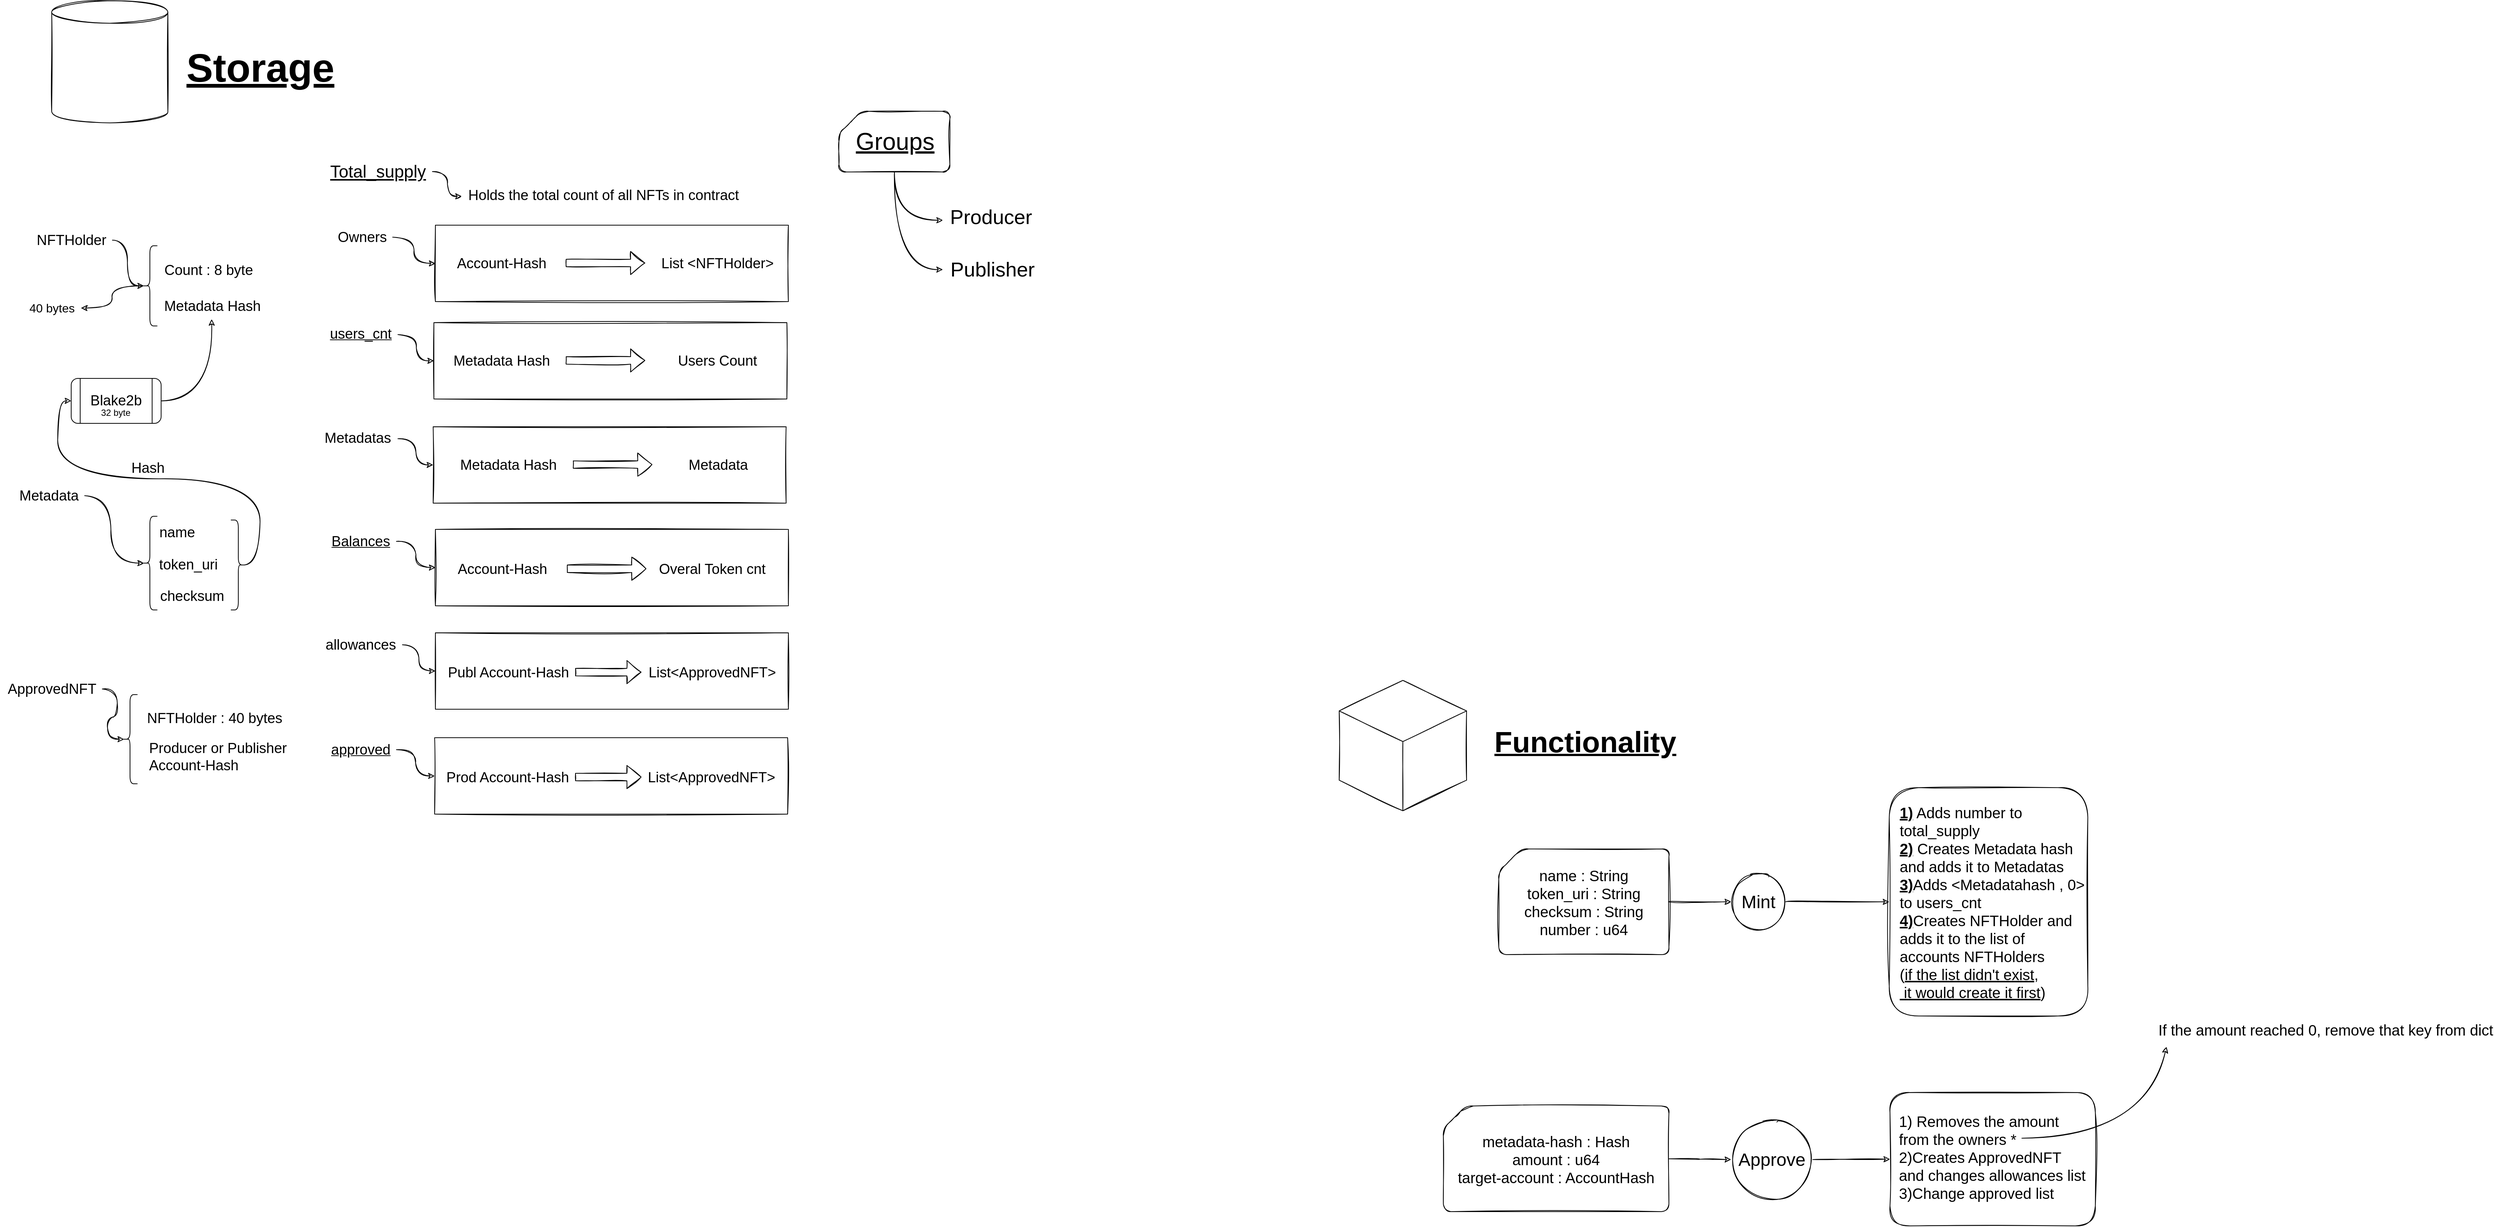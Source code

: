 <mxfile version="20.5.3" type="github">
  <diagram id="slPfWzJpBYyBcs_0Y2tc" name="Page-1">
    <mxGraphModel dx="2073" dy="1287" grid="0" gridSize="10" guides="1" tooltips="1" connect="1" arrows="1" fold="1" page="0" pageScale="1" pageWidth="827" pageHeight="1169" math="0" shadow="0">
      <root>
        <mxCell id="0" />
        <mxCell id="1" parent="0" />
        <mxCell id="fys4buLAGZXGw3ZMUwzv-1" value="" style="shape=cylinder3;whiteSpace=wrap;html=1;boundedLbl=1;backgroundOutline=1;size=15;rounded=1;fillColor=none;fontColor=#ffffff;strokeColor=default;shadow=0;sketch=1;" parent="1" vertex="1">
          <mxGeometry x="-8" y="-107" width="155" height="163" as="geometry" />
        </mxCell>
        <mxCell id="fys4buLAGZXGw3ZMUwzv-2" value="&lt;b style=&quot;font-size: 53px;&quot;&gt;&lt;u style=&quot;font-size: 53px;&quot;&gt;&lt;font style=&quot;font-size: 53px;&quot;&gt;Storage&lt;/font&gt;&lt;/u&gt;&lt;/b&gt;" style="text;html=1;align=center;verticalAlign=middle;resizable=0;points=[];autosize=1;strokeColor=none;fillColor=none;rounded=1;fontSize=53;glass=0;sketch=0;shadow=0;" parent="1" vertex="1">
          <mxGeometry x="162" y="-56" width="215" height="76" as="geometry" />
        </mxCell>
        <mxCell id="FFQsLvCmIjyaZJ9t75WD-35" style="edgeStyle=orthogonalEdgeStyle;curved=1;rounded=1;sketch=1;orthogonalLoop=1;jettySize=auto;html=1;fontSize=19;" edge="1" parent="1" source="fys4buLAGZXGw3ZMUwzv-3">
          <mxGeometry relative="1" as="geometry">
            <mxPoint x="31" y="303" as="targetPoint" />
          </mxGeometry>
        </mxCell>
        <mxCell id="fys4buLAGZXGw3ZMUwzv-3" value="" style="shape=curlyBracket;whiteSpace=wrap;html=1;rounded=1;labelPosition=left;verticalLabelPosition=middle;align=right;verticalAlign=middle;fontSize=38;" parent="1" vertex="1">
          <mxGeometry x="113" y="220" width="20" height="107" as="geometry" />
        </mxCell>
        <mxCell id="FFQsLvCmIjyaZJ9t75WD-10" style="edgeStyle=orthogonalEdgeStyle;curved=1;rounded=1;sketch=1;orthogonalLoop=1;jettySize=auto;html=1;entryX=0.1;entryY=0.5;entryDx=0;entryDy=0;entryPerimeter=0;fontSize=46;" edge="1" parent="1" source="fys4buLAGZXGw3ZMUwzv-8" target="fys4buLAGZXGw3ZMUwzv-3">
          <mxGeometry relative="1" as="geometry" />
        </mxCell>
        <mxCell id="fys4buLAGZXGw3ZMUwzv-8" value="NFTHolder" style="text;html=1;align=center;verticalAlign=middle;resizable=0;points=[];autosize=1;strokeColor=none;fillColor=none;fontSize=19;strokeWidth=1;rounded=1;" parent="1" vertex="1">
          <mxGeometry x="-38" y="195" width="111" height="35" as="geometry" />
        </mxCell>
        <mxCell id="FFQsLvCmIjyaZJ9t75WD-2" value="" style="rounded=0;whiteSpace=wrap;html=1;sketch=1;" vertex="1" parent="1">
          <mxGeometry x="504" y="192.5" width="471" height="102" as="geometry" />
        </mxCell>
        <mxCell id="FFQsLvCmIjyaZJ9t75WD-3" value="Account-Hash" style="text;html=1;align=center;verticalAlign=middle;resizable=0;points=[];autosize=1;strokeColor=none;fillColor=none;fontSize=19;strokeWidth=1;rounded=1;" vertex="1" parent="1">
          <mxGeometry x="523" y="226" width="137" height="35" as="geometry" />
        </mxCell>
        <mxCell id="FFQsLvCmIjyaZJ9t75WD-4" value="" style="shape=flexArrow;endArrow=classic;html=1;rounded=1;curved=1;sketch=1;" edge="1" parent="1">
          <mxGeometry width="50" height="50" relative="1" as="geometry">
            <mxPoint x="678" y="243" as="sourcePoint" />
            <mxPoint x="784" y="243" as="targetPoint" />
          </mxGeometry>
        </mxCell>
        <mxCell id="FFQsLvCmIjyaZJ9t75WD-5" value="List &amp;lt;NFTHolder&amp;gt;" style="text;html=1;align=center;verticalAlign=middle;resizable=0;points=[];autosize=1;strokeColor=none;fillColor=none;fontSize=19;strokeWidth=1;rounded=1;glass=0;shadow=0;sketch=0;" vertex="1" parent="1">
          <mxGeometry x="796" y="226" width="168" height="35" as="geometry" />
        </mxCell>
        <mxCell id="FFQsLvCmIjyaZJ9t75WD-11" style="edgeStyle=orthogonalEdgeStyle;curved=1;rounded=1;sketch=1;orthogonalLoop=1;jettySize=auto;html=1;entryX=0;entryY=0.5;entryDx=0;entryDy=0;fontSize=46;" edge="1" parent="1" source="FFQsLvCmIjyaZJ9t75WD-7" target="FFQsLvCmIjyaZJ9t75WD-2">
          <mxGeometry relative="1" as="geometry" />
        </mxCell>
        <mxCell id="FFQsLvCmIjyaZJ9t75WD-7" value="Owners" style="text;html=1;align=center;verticalAlign=middle;resizable=0;points=[];autosize=1;strokeColor=none;fillColor=none;fontSize=19;strokeWidth=1;rounded=1;" vertex="1" parent="1">
          <mxGeometry x="364" y="191" width="83" height="35" as="geometry" />
        </mxCell>
        <mxCell id="FFQsLvCmIjyaZJ9t75WD-12" value="" style="rounded=0;whiteSpace=wrap;html=1;sketch=1;" vertex="1" parent="1">
          <mxGeometry x="502" y="322.5" width="471" height="102" as="geometry" />
        </mxCell>
        <mxCell id="FFQsLvCmIjyaZJ9t75WD-13" style="edgeStyle=orthogonalEdgeStyle;curved=1;rounded=1;sketch=1;orthogonalLoop=1;jettySize=auto;html=1;entryX=0;entryY=0.5;entryDx=0;entryDy=0;fontSize=46;" edge="1" parent="1" target="FFQsLvCmIjyaZJ9t75WD-12">
          <mxGeometry relative="1" as="geometry">
            <mxPoint x="454" y="338.5" as="sourcePoint" />
          </mxGeometry>
        </mxCell>
        <mxCell id="FFQsLvCmIjyaZJ9t75WD-14" value="users_cnt" style="text;html=1;align=center;verticalAlign=middle;resizable=0;points=[];autosize=1;strokeColor=none;fillColor=none;fontSize=19;strokeWidth=1;rounded=1;fontStyle=4" vertex="1" parent="1">
          <mxGeometry x="354" y="320" width="100" height="35" as="geometry" />
        </mxCell>
        <mxCell id="FFQsLvCmIjyaZJ9t75WD-18" style="edgeStyle=orthogonalEdgeStyle;curved=1;rounded=1;sketch=1;orthogonalLoop=1;jettySize=auto;html=1;entryX=0.003;entryY=0.543;entryDx=0;entryDy=0;entryPerimeter=0;fontSize=19;" edge="1" parent="1" source="FFQsLvCmIjyaZJ9t75WD-15" target="FFQsLvCmIjyaZJ9t75WD-17">
          <mxGeometry relative="1" as="geometry" />
        </mxCell>
        <mxCell id="FFQsLvCmIjyaZJ9t75WD-15" value="Total_supply" style="text;html=1;align=center;verticalAlign=middle;resizable=0;points=[];autosize=1;strokeColor=none;fillColor=none;fontSize=23;fontStyle=4" vertex="1" parent="1">
          <mxGeometry x="354" y="101" width="146" height="40" as="geometry" />
        </mxCell>
        <mxCell id="FFQsLvCmIjyaZJ9t75WD-17" value="Holds the total count of all NFTs in contract" style="text;html=1;align=center;verticalAlign=middle;resizable=0;points=[];autosize=1;strokeColor=none;fillColor=none;fontSize=19;rounded=1;shadow=0;glass=0;sketch=0;" vertex="1" parent="1">
          <mxGeometry x="538" y="135" width="379" height="35" as="geometry" />
        </mxCell>
        <mxCell id="FFQsLvCmIjyaZJ9t75WD-19" value="" style="rounded=0;whiteSpace=wrap;html=1;sketch=1;" vertex="1" parent="1">
          <mxGeometry x="501" y="461.5" width="471" height="102" as="geometry" />
        </mxCell>
        <mxCell id="FFQsLvCmIjyaZJ9t75WD-20" style="edgeStyle=orthogonalEdgeStyle;curved=1;rounded=1;sketch=1;orthogonalLoop=1;jettySize=auto;html=1;entryX=0;entryY=0.5;entryDx=0;entryDy=0;fontSize=46;" edge="1" parent="1" target="FFQsLvCmIjyaZJ9t75WD-19">
          <mxGeometry relative="1" as="geometry">
            <mxPoint x="454" y="477.5" as="sourcePoint" />
          </mxGeometry>
        </mxCell>
        <mxCell id="FFQsLvCmIjyaZJ9t75WD-21" value="Metadatas" style="text;html=1;align=center;verticalAlign=middle;resizable=0;points=[];autosize=1;strokeColor=none;fillColor=none;fontSize=19;strokeWidth=1;rounded=1;" vertex="1" parent="1">
          <mxGeometry x="346" y="459" width="107" height="35" as="geometry" />
        </mxCell>
        <mxCell id="fys4buLAGZXGw3ZMUwzv-4" value="Count : 8 byte" style="text;html=1;align=center;verticalAlign=middle;resizable=0;points=[];autosize=1;strokeColor=none;fillColor=none;fontSize=19;strokeWidth=1;rounded=1;" parent="1" vertex="1">
          <mxGeometry x="133" y="235" width="136" height="35" as="geometry" />
        </mxCell>
        <mxCell id="FFQsLvCmIjyaZJ9t75WD-22" value="" style="group" vertex="1" connectable="0" parent="1">
          <mxGeometry x="126" y="416" width="125" height="121" as="geometry" />
        </mxCell>
        <mxCell id="fys4buLAGZXGw3ZMUwzv-5" value="name" style="text;html=1;align=center;verticalAlign=middle;resizable=0;points=[];autosize=1;strokeColor=none;fillColor=none;fontSize=19;strokeWidth=1;rounded=1;" parent="FFQsLvCmIjyaZJ9t75WD-22" vertex="1">
          <mxGeometry y="169" width="66" height="35" as="geometry" />
        </mxCell>
        <mxCell id="fys4buLAGZXGw3ZMUwzv-6" value="token_uri" style="text;html=1;align=center;verticalAlign=middle;resizable=0;points=[];autosize=1;strokeColor=none;fillColor=none;fontSize=19;strokeWidth=1;rounded=1;" parent="FFQsLvCmIjyaZJ9t75WD-22" vertex="1">
          <mxGeometry y="212" width="96" height="35" as="geometry" />
        </mxCell>
        <mxCell id="fys4buLAGZXGw3ZMUwzv-7" value="checksum" style="text;html=1;align=center;verticalAlign=middle;resizable=0;points=[];autosize=1;strokeColor=none;fillColor=none;fontSize=19;strokeWidth=1;rounded=1;" parent="FFQsLvCmIjyaZJ9t75WD-22" vertex="1">
          <mxGeometry x="0.5" y="254" width="104" height="35" as="geometry" />
        </mxCell>
        <mxCell id="FFQsLvCmIjyaZJ9t75WD-30" value="" style="shape=curlyBracket;whiteSpace=wrap;html=1;rounded=1;flipH=1;labelPosition=right;verticalLabelPosition=middle;align=left;verticalAlign=middle;shadow=0;glass=0;sketch=0;strokeColor=default;fontSize=19;fillColor=none;gradientColor=default;" vertex="1" parent="FFQsLvCmIjyaZJ9t75WD-22">
          <mxGeometry x="105" y="170" width="20" height="120" as="geometry" />
        </mxCell>
        <mxCell id="FFQsLvCmIjyaZJ9t75WD-34" value="Hash" style="text;html=1;align=center;verticalAlign=middle;resizable=0;points=[];autosize=1;strokeColor=none;fillColor=none;fontSize=19;" vertex="1" parent="FFQsLvCmIjyaZJ9t75WD-22">
          <mxGeometry x="-37" y="83" width="62" height="35" as="geometry" />
        </mxCell>
        <mxCell id="FFQsLvCmIjyaZJ9t75WD-28" style="edgeStyle=orthogonalEdgeStyle;curved=1;rounded=1;sketch=1;orthogonalLoop=1;jettySize=auto;html=1;fontSize=19;entryX=0.1;entryY=0.5;entryDx=0;entryDy=0;entryPerimeter=0;" edge="1" parent="1" source="FFQsLvCmIjyaZJ9t75WD-25" target="FFQsLvCmIjyaZJ9t75WD-26">
          <mxGeometry relative="1" as="geometry">
            <Array as="points">
              <mxPoint x="71" y="554" />
              <mxPoint x="71" y="644" />
            </Array>
          </mxGeometry>
        </mxCell>
        <mxCell id="FFQsLvCmIjyaZJ9t75WD-25" value="Metadata" style="text;html=1;align=center;verticalAlign=middle;resizable=0;points=[];autosize=1;strokeColor=none;fillColor=none;fontSize=19;strokeWidth=1;rounded=1;" vertex="1" parent="1">
          <mxGeometry x="-61" y="536" width="97" height="35" as="geometry" />
        </mxCell>
        <mxCell id="FFQsLvCmIjyaZJ9t75WD-26" value="" style="shape=curlyBracket;whiteSpace=wrap;html=1;rounded=1;labelPosition=left;verticalLabelPosition=middle;align=right;verticalAlign=middle;fontSize=38;" vertex="1" parent="1">
          <mxGeometry x="113" y="581" width="20" height="125" as="geometry" />
        </mxCell>
        <mxCell id="FFQsLvCmIjyaZJ9t75WD-29" value="Metadata Hash" style="text;html=1;align=center;verticalAlign=middle;resizable=0;points=[];autosize=1;strokeColor=none;fillColor=none;fontSize=19;strokeWidth=1;rounded=1;" vertex="1" parent="1">
          <mxGeometry x="132" y="283" width="147" height="35" as="geometry" />
        </mxCell>
        <mxCell id="FFQsLvCmIjyaZJ9t75WD-33" style="edgeStyle=orthogonalEdgeStyle;curved=1;rounded=1;sketch=1;orthogonalLoop=1;jettySize=auto;html=1;exitX=1;exitY=0.5;exitDx=0;exitDy=0;fontSize=19;" edge="1" parent="1" source="FFQsLvCmIjyaZJ9t75WD-31" target="FFQsLvCmIjyaZJ9t75WD-29">
          <mxGeometry relative="1" as="geometry" />
        </mxCell>
        <mxCell id="FFQsLvCmIjyaZJ9t75WD-59" value="32 byte" style="edgeLabel;html=1;align=center;verticalAlign=middle;resizable=0;points=[];fontSize=12;" vertex="1" connectable="0" parent="FFQsLvCmIjyaZJ9t75WD-33">
          <mxGeometry x="0.128" y="10" relative="1" as="geometry">
            <mxPoint x="-119" y="48" as="offset" />
          </mxGeometry>
        </mxCell>
        <mxCell id="FFQsLvCmIjyaZJ9t75WD-31" value="Blake2b" style="shape=process;whiteSpace=wrap;html=1;backgroundOutline=1;rounded=1;shadow=0;glass=0;sketch=0;strokeColor=default;fontSize=19;fillColor=none;gradientColor=default;" vertex="1" parent="1">
          <mxGeometry x="18" y="397" width="120" height="60" as="geometry" />
        </mxCell>
        <mxCell id="FFQsLvCmIjyaZJ9t75WD-32" style="edgeStyle=orthogonalEdgeStyle;curved=1;rounded=1;sketch=1;orthogonalLoop=1;jettySize=auto;html=1;exitX=0.1;exitY=0.5;exitDx=0;exitDy=0;exitPerimeter=0;entryX=0;entryY=0.5;entryDx=0;entryDy=0;fontSize=19;" edge="1" parent="1" source="FFQsLvCmIjyaZJ9t75WD-30" target="FFQsLvCmIjyaZJ9t75WD-31">
          <mxGeometry relative="1" as="geometry">
            <Array as="points">
              <mxPoint x="270" y="646" />
              <mxPoint x="270" y="531" />
              <mxPoint y="531" />
              <mxPoint y="427" />
            </Array>
          </mxGeometry>
        </mxCell>
        <mxCell id="FFQsLvCmIjyaZJ9t75WD-36" value="40 bytes" style="text;html=1;align=center;verticalAlign=middle;resizable=0;points=[];autosize=1;fontSize=16;" vertex="1" parent="1">
          <mxGeometry x="-47" y="287" width="78" height="31" as="geometry" />
        </mxCell>
        <mxCell id="FFQsLvCmIjyaZJ9t75WD-37" value="Metadata Hash" style="text;html=1;align=center;verticalAlign=middle;resizable=0;points=[];autosize=1;strokeColor=none;fillColor=none;fontSize=19;strokeWidth=1;rounded=1;" vertex="1" parent="1">
          <mxGeometry x="518" y="356" width="147" height="35" as="geometry" />
        </mxCell>
        <mxCell id="FFQsLvCmIjyaZJ9t75WD-38" value="" style="shape=flexArrow;endArrow=classic;html=1;rounded=1;curved=1;sketch=1;" edge="1" parent="1">
          <mxGeometry width="50" height="50" relative="1" as="geometry">
            <mxPoint x="678" y="373" as="sourcePoint" />
            <mxPoint x="784" y="373" as="targetPoint" />
          </mxGeometry>
        </mxCell>
        <mxCell id="FFQsLvCmIjyaZJ9t75WD-39" value="Users Count" style="text;html=1;align=center;verticalAlign=middle;resizable=0;points=[];autosize=1;strokeColor=none;fillColor=none;fontSize=19;strokeWidth=1;rounded=1;glass=0;shadow=0;sketch=0;" vertex="1" parent="1">
          <mxGeometry x="818" y="356" width="124" height="35" as="geometry" />
        </mxCell>
        <mxCell id="FFQsLvCmIjyaZJ9t75WD-40" value="Metadata Hash" style="text;html=1;align=center;verticalAlign=middle;resizable=0;points=[];autosize=1;strokeColor=none;fillColor=none;fontSize=19;strokeWidth=1;rounded=1;" vertex="1" parent="1">
          <mxGeometry x="527.5" y="495" width="147" height="35" as="geometry" />
        </mxCell>
        <mxCell id="FFQsLvCmIjyaZJ9t75WD-41" value="" style="shape=flexArrow;endArrow=classic;html=1;rounded=1;curved=1;sketch=1;" edge="1" parent="1">
          <mxGeometry width="50" height="50" relative="1" as="geometry">
            <mxPoint x="687.5" y="512" as="sourcePoint" />
            <mxPoint x="793.5" y="512" as="targetPoint" />
          </mxGeometry>
        </mxCell>
        <mxCell id="FFQsLvCmIjyaZJ9t75WD-42" value="Metadata" style="text;html=1;align=center;verticalAlign=middle;resizable=0;points=[];autosize=1;strokeColor=none;fillColor=none;fontSize=19;strokeWidth=1;rounded=1;glass=0;shadow=0;sketch=0;" vertex="1" parent="1">
          <mxGeometry x="832" y="495" width="97" height="35" as="geometry" />
        </mxCell>
        <mxCell id="FFQsLvCmIjyaZJ9t75WD-48" value="" style="rounded=0;whiteSpace=wrap;html=1;sketch=1;" vertex="1" parent="1">
          <mxGeometry x="504" y="598.5" width="471" height="102" as="geometry" />
        </mxCell>
        <mxCell id="FFQsLvCmIjyaZJ9t75WD-49" style="edgeStyle=orthogonalEdgeStyle;curved=1;rounded=1;sketch=1;orthogonalLoop=1;jettySize=auto;html=1;entryX=0;entryY=0.5;entryDx=0;entryDy=0;fontSize=46;" edge="1" parent="1" source="FFQsLvCmIjyaZJ9t75WD-50" target="FFQsLvCmIjyaZJ9t75WD-48">
          <mxGeometry relative="1" as="geometry" />
        </mxCell>
        <mxCell id="FFQsLvCmIjyaZJ9t75WD-50" value="Balances" style="text;html=1;align=center;verticalAlign=middle;resizable=0;points=[];autosize=1;strokeColor=none;fillColor=none;fontSize=19;strokeWidth=1;rounded=1;fontStyle=4" vertex="1" parent="1">
          <mxGeometry x="356" y="597" width="96" height="35" as="geometry" />
        </mxCell>
        <mxCell id="FFQsLvCmIjyaZJ9t75WD-56" value="Account-Hash" style="text;html=1;align=center;verticalAlign=middle;resizable=0;points=[];autosize=1;strokeColor=none;fillColor=none;fontSize=19;strokeWidth=1;rounded=1;" vertex="1" parent="1">
          <mxGeometry x="524.5" y="634" width="137" height="35" as="geometry" />
        </mxCell>
        <mxCell id="FFQsLvCmIjyaZJ9t75WD-57" value="" style="shape=flexArrow;endArrow=classic;html=1;rounded=1;curved=1;sketch=1;" edge="1" parent="1">
          <mxGeometry width="50" height="50" relative="1" as="geometry">
            <mxPoint x="679.5" y="651" as="sourcePoint" />
            <mxPoint x="785.5" y="651" as="targetPoint" />
          </mxGeometry>
        </mxCell>
        <mxCell id="FFQsLvCmIjyaZJ9t75WD-58" value="Overal Token cnt" style="text;html=1;align=center;verticalAlign=middle;resizable=0;points=[];autosize=1;strokeColor=none;fillColor=none;fontSize=19;strokeWidth=1;rounded=1;glass=0;shadow=0;sketch=0;" vertex="1" parent="1">
          <mxGeometry x="793" y="634" width="160" height="35" as="geometry" />
        </mxCell>
        <mxCell id="FFQsLvCmIjyaZJ9t75WD-60" value="Groups" style="text;html=1;align=center;verticalAlign=middle;resizable=0;points=[];autosize=1;strokeColor=none;fillColor=none;fontSize=32;fontStyle=4" vertex="1" parent="1">
          <mxGeometry x="1055" y="56" width="123" height="50" as="geometry" />
        </mxCell>
        <mxCell id="FFQsLvCmIjyaZJ9t75WD-61" value="Producer" style="text;html=1;align=center;verticalAlign=middle;resizable=0;points=[];autosize=1;strokeColor=none;fillColor=none;fontSize=27;" vertex="1" parent="1">
          <mxGeometry x="1181" y="159.5" width="128" height="44" as="geometry" />
        </mxCell>
        <mxCell id="FFQsLvCmIjyaZJ9t75WD-62" value="Publisher" style="text;html=1;align=center;verticalAlign=middle;resizable=0;points=[];autosize=1;strokeColor=none;fillColor=none;fontSize=27;" vertex="1" parent="1">
          <mxGeometry x="1181" y="230" width="131" height="44" as="geometry" />
        </mxCell>
        <mxCell id="FFQsLvCmIjyaZJ9t75WD-71" style="edgeStyle=orthogonalEdgeStyle;curved=1;rounded=1;sketch=1;orthogonalLoop=1;jettySize=auto;html=1;entryX=0.001;entryY=0.601;entryDx=0;entryDy=0;entryPerimeter=0;fontSize=27;" edge="1" parent="1" source="FFQsLvCmIjyaZJ9t75WD-64" target="FFQsLvCmIjyaZJ9t75WD-61">
          <mxGeometry relative="1" as="geometry" />
        </mxCell>
        <mxCell id="FFQsLvCmIjyaZJ9t75WD-72" style="edgeStyle=orthogonalEdgeStyle;curved=1;rounded=1;sketch=1;orthogonalLoop=1;jettySize=auto;html=1;entryX=0.001;entryY=0.496;entryDx=0;entryDy=0;entryPerimeter=0;fontSize=27;" edge="1" parent="1" source="FFQsLvCmIjyaZJ9t75WD-64" target="FFQsLvCmIjyaZJ9t75WD-62">
          <mxGeometry relative="1" as="geometry" />
        </mxCell>
        <mxCell id="FFQsLvCmIjyaZJ9t75WD-64" value="" style="shape=card;whiteSpace=wrap;html=1;rounded=1;shadow=0;glass=0;sketch=1;strokeColor=default;fontSize=27;fillColor=none;gradientColor=default;" vertex="1" parent="1">
          <mxGeometry x="1042.5" y="40.5" width="148" height="81" as="geometry" />
        </mxCell>
        <mxCell id="FFQsLvCmIjyaZJ9t75WD-73" value="" style="html=1;whiteSpace=wrap;shape=isoCube2;backgroundOutline=1;isoAngle=15;rounded=1;shadow=0;glass=0;sketch=1;strokeColor=default;fontSize=27;fillColor=none;gradientColor=default;" vertex="1" parent="1">
          <mxGeometry x="1710" y="800" width="170" height="174" as="geometry" />
        </mxCell>
        <mxCell id="FFQsLvCmIjyaZJ9t75WD-74" value="Functionality" style="text;html=1;align=center;verticalAlign=middle;resizable=0;points=[];autosize=1;strokeColor=none;fillColor=none;fontSize=39;fontStyle=5" vertex="1" parent="1">
          <mxGeometry x="1907" y="853" width="261" height="59" as="geometry" />
        </mxCell>
        <mxCell id="FFQsLvCmIjyaZJ9t75WD-81" style="edgeStyle=orthogonalEdgeStyle;curved=1;rounded=1;sketch=1;orthogonalLoop=1;jettySize=auto;html=1;entryX=0;entryY=0.5;entryDx=0;entryDy=0;fontSize=20;" edge="1" parent="1" source="FFQsLvCmIjyaZJ9t75WD-75" target="FFQsLvCmIjyaZJ9t75WD-80">
          <mxGeometry relative="1" as="geometry" />
        </mxCell>
        <mxCell id="FFQsLvCmIjyaZJ9t75WD-75" value="Mint" style="ellipse;whiteSpace=wrap;html=1;aspect=fixed;rounded=1;shadow=0;glass=0;sketch=1;strokeColor=default;fontSize=24;fillColor=none;gradientColor=default;" vertex="1" parent="1">
          <mxGeometry x="2233" y="1059" width="73" height="73" as="geometry" />
        </mxCell>
        <mxCell id="FFQsLvCmIjyaZJ9t75WD-78" style="edgeStyle=orthogonalEdgeStyle;curved=1;rounded=1;sketch=1;orthogonalLoop=1;jettySize=auto;html=1;entryX=0;entryY=0.5;entryDx=0;entryDy=0;fontSize=20;" edge="1" parent="1" source="FFQsLvCmIjyaZJ9t75WD-77" target="FFQsLvCmIjyaZJ9t75WD-75">
          <mxGeometry relative="1" as="geometry" />
        </mxCell>
        <mxCell id="FFQsLvCmIjyaZJ9t75WD-77" value="name : String&lt;br style=&quot;font-size: 20px;&quot;&gt;token_uri : String&lt;br style=&quot;font-size: 20px;&quot;&gt;checksum : String&lt;br style=&quot;font-size: 20px;&quot;&gt;number : u64" style="shape=card;whiteSpace=wrap;html=1;rounded=1;shadow=0;glass=0;sketch=1;strokeColor=default;fontSize=20;fillColor=none;gradientColor=default;" vertex="1" parent="1">
          <mxGeometry x="1923" y="1025" width="227" height="141" as="geometry" />
        </mxCell>
        <mxCell id="FFQsLvCmIjyaZJ9t75WD-80" value="&lt;div style=&quot;text-align: center;&quot;&gt;&lt;br&gt;&lt;/div&gt;" style="rounded=1;whiteSpace=wrap;html=1;shadow=0;glass=0;sketch=1;strokeColor=default;fontSize=20;fillColor=none;gradientColor=default;align=left;" vertex="1" parent="1">
          <mxGeometry x="2444" y="943.13" width="265" height="304.75" as="geometry" />
        </mxCell>
        <mxCell id="FFQsLvCmIjyaZJ9t75WD-82" value="&lt;b&gt;&lt;u&gt;1)&lt;/u&gt;&lt;/b&gt; Adds number to &lt;br&gt;total_supply&lt;br&gt;&lt;b&gt;&lt;u&gt;2)&lt;/u&gt;&lt;/b&gt; Creates Metadata hash &lt;br&gt;and adds it to Metadatas&lt;br&gt;&lt;b&gt;&lt;u&gt;3)&lt;/u&gt;&lt;/b&gt;Adds &amp;lt;Metadatahash , 0&amp;gt;&lt;br&gt;to users_cnt&lt;br&gt;&lt;b&gt;&lt;u&gt;4)&lt;/u&gt;&lt;/b&gt;Creates NFTHolder and &lt;br&gt;adds it to the list of &lt;br&gt;accounts NFTHolders&lt;br&gt;(&lt;u&gt;if the list didn&#39;t exist,&lt;br&gt;&amp;nbsp;it would create it first&lt;/u&gt;)" style="text;align=left;verticalAlign=middle;resizable=0;points=[];autosize=1;strokeColor=none;fillColor=none;fontSize=20;labelPosition=center;verticalLabelPosition=middle;html=1;" vertex="1" parent="1">
          <mxGeometry x="2456" y="957.5" width="265" height="276" as="geometry" />
        </mxCell>
        <mxCell id="FFQsLvCmIjyaZJ9t75WD-84" value="" style="rounded=0;whiteSpace=wrap;html=1;sketch=1;" vertex="1" parent="1">
          <mxGeometry x="504" y="736.5" width="471" height="102" as="geometry" />
        </mxCell>
        <mxCell id="FFQsLvCmIjyaZJ9t75WD-85" style="edgeStyle=orthogonalEdgeStyle;curved=1;rounded=1;sketch=1;orthogonalLoop=1;jettySize=auto;html=1;entryX=0;entryY=0.5;entryDx=0;entryDy=0;fontSize=46;" edge="1" parent="1" source="FFQsLvCmIjyaZJ9t75WD-86" target="FFQsLvCmIjyaZJ9t75WD-84">
          <mxGeometry relative="1" as="geometry" />
        </mxCell>
        <mxCell id="FFQsLvCmIjyaZJ9t75WD-86" value="allowances" style="text;html=1;align=center;verticalAlign=middle;resizable=0;points=[];autosize=1;strokeColor=none;fillColor=none;fontSize=19;strokeWidth=1;rounded=1;" vertex="1" parent="1">
          <mxGeometry x="348" y="735" width="112" height="35" as="geometry" />
        </mxCell>
        <mxCell id="FFQsLvCmIjyaZJ9t75WD-87" value="Publ Account-Hash" style="text;html=1;align=center;verticalAlign=middle;resizable=0;points=[];autosize=1;strokeColor=none;fillColor=none;fontSize=19;strokeWidth=1;rounded=1;" vertex="1" parent="1">
          <mxGeometry x="510.5" y="772" width="180" height="35" as="geometry" />
        </mxCell>
        <mxCell id="FFQsLvCmIjyaZJ9t75WD-88" value="" style="shape=flexArrow;endArrow=classic;html=1;rounded=1;curved=1;sketch=1;" edge="1" parent="1">
          <mxGeometry width="50" height="50" relative="1" as="geometry">
            <mxPoint x="690.5" y="789" as="sourcePoint" />
            <mxPoint x="779" y="789" as="targetPoint" />
          </mxGeometry>
        </mxCell>
        <mxCell id="FFQsLvCmIjyaZJ9t75WD-89" value="List&amp;lt;ApprovedNFT&amp;gt;" style="text;html=1;align=center;verticalAlign=middle;resizable=0;points=[];autosize=1;strokeColor=none;fillColor=none;fontSize=19;strokeWidth=1;rounded=1;glass=0;shadow=0;sketch=0;" vertex="1" parent="1">
          <mxGeometry x="779" y="772" width="188" height="35" as="geometry" />
        </mxCell>
        <mxCell id="FFQsLvCmIjyaZJ9t75WD-90" value="" style="shape=curlyBracket;whiteSpace=wrap;html=1;rounded=1;labelPosition=left;verticalLabelPosition=middle;align=right;verticalAlign=middle;fontSize=38;" vertex="1" parent="1">
          <mxGeometry x="86.5" y="819" width="20" height="119" as="geometry" />
        </mxCell>
        <mxCell id="FFQsLvCmIjyaZJ9t75WD-91" style="edgeStyle=orthogonalEdgeStyle;curved=1;rounded=1;sketch=1;orthogonalLoop=1;jettySize=auto;html=1;entryX=0.1;entryY=0.5;entryDx=0;entryDy=0;entryPerimeter=0;fontSize=46;" edge="1" parent="1" source="FFQsLvCmIjyaZJ9t75WD-92" target="FFQsLvCmIjyaZJ9t75WD-90">
          <mxGeometry relative="1" as="geometry" />
        </mxCell>
        <mxCell id="FFQsLvCmIjyaZJ9t75WD-92" value="ApprovedNFT" style="text;html=1;align=center;verticalAlign=middle;resizable=0;points=[];autosize=1;strokeColor=none;fillColor=none;fontSize=19;strokeWidth=1;rounded=1;" vertex="1" parent="1">
          <mxGeometry x="-76.5" y="794" width="136" height="35" as="geometry" />
        </mxCell>
        <mxCell id="FFQsLvCmIjyaZJ9t75WD-93" value="NFTHolder : 40 bytes" style="text;html=1;align=center;verticalAlign=middle;resizable=0;points=[];autosize=1;strokeColor=none;fillColor=none;fontSize=19;strokeWidth=1;rounded=1;" vertex="1" parent="1">
          <mxGeometry x="109" y="833" width="199" height="35" as="geometry" />
        </mxCell>
        <mxCell id="FFQsLvCmIjyaZJ9t75WD-94" value="Producer or Publisher&lt;br&gt;Account-Hash" style="text;html=1;align=left;verticalAlign=middle;resizable=0;points=[];autosize=1;strokeColor=none;fillColor=none;fontSize=19;strokeWidth=1;rounded=1;" vertex="1" parent="1">
          <mxGeometry x="120" y="873" width="202" height="58" as="geometry" />
        </mxCell>
        <mxCell id="FFQsLvCmIjyaZJ9t75WD-95" style="edgeStyle=orthogonalEdgeStyle;curved=1;rounded=1;sketch=1;orthogonalLoop=1;jettySize=auto;html=1;entryX=0;entryY=0.5;entryDx=0;entryDy=0;fontSize=20;" edge="1" parent="1" source="FFQsLvCmIjyaZJ9t75WD-96" target="FFQsLvCmIjyaZJ9t75WD-99">
          <mxGeometry relative="1" as="geometry" />
        </mxCell>
        <mxCell id="FFQsLvCmIjyaZJ9t75WD-96" value="Approve" style="ellipse;whiteSpace=wrap;html=1;aspect=fixed;rounded=1;shadow=0;glass=0;sketch=1;strokeColor=default;fontSize=24;fillColor=none;gradientColor=default;" vertex="1" parent="1">
          <mxGeometry x="2233" y="1385" width="109" height="109" as="geometry" />
        </mxCell>
        <mxCell id="FFQsLvCmIjyaZJ9t75WD-97" style="edgeStyle=orthogonalEdgeStyle;curved=1;rounded=1;sketch=1;orthogonalLoop=1;jettySize=auto;html=1;entryX=0;entryY=0.5;entryDx=0;entryDy=0;fontSize=20;" edge="1" parent="1" source="FFQsLvCmIjyaZJ9t75WD-98" target="FFQsLvCmIjyaZJ9t75WD-96">
          <mxGeometry relative="1" as="geometry" />
        </mxCell>
        <mxCell id="FFQsLvCmIjyaZJ9t75WD-98" value="metadata-hash : Hash&lt;br&gt;amount : u64&lt;br&gt;target-account : AccountHash" style="shape=card;whiteSpace=wrap;html=1;rounded=1;shadow=0;glass=0;sketch=1;strokeColor=default;fontSize=20;fillColor=none;gradientColor=default;" vertex="1" parent="1">
          <mxGeometry x="1849" y="1368" width="301" height="141" as="geometry" />
        </mxCell>
        <mxCell id="FFQsLvCmIjyaZJ9t75WD-99" value="&lt;div style=&quot;text-align: center;&quot;&gt;&lt;br&gt;&lt;/div&gt;" style="rounded=1;whiteSpace=wrap;html=1;shadow=0;glass=0;sketch=1;strokeColor=default;fontSize=20;fillColor=none;gradientColor=default;align=left;" vertex="1" parent="1">
          <mxGeometry x="2445" y="1350" width="274" height="178" as="geometry" />
        </mxCell>
        <mxCell id="FFQsLvCmIjyaZJ9t75WD-100" value="1) Removes the amount&amp;nbsp;&lt;br&gt;from the owners *&lt;br&gt;2)Creates ApprovedNFT&amp;nbsp;&lt;br&gt;and changes allowances list&lt;br&gt;3)Change approved list" style="text;align=left;verticalAlign=middle;resizable=0;points=[];autosize=1;strokeColor=none;fillColor=none;fontSize=20;labelPosition=center;verticalLabelPosition=middle;html=1;" vertex="1" parent="1">
          <mxGeometry x="2455" y="1370" width="267" height="132" as="geometry" />
        </mxCell>
        <mxCell id="FFQsLvCmIjyaZJ9t75WD-101" value="" style="rounded=0;whiteSpace=wrap;html=1;sketch=1;" vertex="1" parent="1">
          <mxGeometry x="503" y="876.5" width="471" height="102" as="geometry" />
        </mxCell>
        <mxCell id="FFQsLvCmIjyaZJ9t75WD-102" style="edgeStyle=orthogonalEdgeStyle;curved=1;rounded=1;sketch=1;orthogonalLoop=1;jettySize=auto;html=1;entryX=0;entryY=0.5;entryDx=0;entryDy=0;fontSize=46;" edge="1" parent="1" source="FFQsLvCmIjyaZJ9t75WD-103" target="FFQsLvCmIjyaZJ9t75WD-101">
          <mxGeometry relative="1" as="geometry" />
        </mxCell>
        <mxCell id="FFQsLvCmIjyaZJ9t75WD-103" value="approved" style="text;html=1;align=center;verticalAlign=middle;resizable=0;points=[];autosize=1;strokeColor=none;fillColor=none;fontSize=19;strokeWidth=1;rounded=1;fontStyle=4" vertex="1" parent="1">
          <mxGeometry x="355" y="875" width="97" height="35" as="geometry" />
        </mxCell>
        <mxCell id="FFQsLvCmIjyaZJ9t75WD-104" value="Prod Account-Hash" style="text;html=1;align=center;verticalAlign=middle;resizable=0;points=[];autosize=1;strokeColor=none;fillColor=none;fontSize=19;strokeWidth=1;rounded=1;" vertex="1" parent="1">
          <mxGeometry x="508.5" y="912" width="182" height="35" as="geometry" />
        </mxCell>
        <mxCell id="FFQsLvCmIjyaZJ9t75WD-105" value="" style="shape=flexArrow;endArrow=classic;html=1;rounded=1;curved=1;sketch=1;" edge="1" parent="1">
          <mxGeometry width="50" height="50" relative="1" as="geometry">
            <mxPoint x="690.5" y="929" as="sourcePoint" />
            <mxPoint x="779" y="929" as="targetPoint" />
          </mxGeometry>
        </mxCell>
        <mxCell id="FFQsLvCmIjyaZJ9t75WD-106" value="List&amp;lt;ApprovedNFT&amp;gt;" style="text;html=1;align=center;verticalAlign=middle;resizable=0;points=[];autosize=1;strokeColor=none;fillColor=none;fontSize=19;strokeWidth=1;rounded=1;glass=0;shadow=0;sketch=0;" vertex="1" parent="1">
          <mxGeometry x="778" y="912" width="188" height="35" as="geometry" />
        </mxCell>
        <mxCell id="FFQsLvCmIjyaZJ9t75WD-107" value="" style="curved=1;endArrow=classic;html=1;rounded=1;sketch=1;fontSize=20;" edge="1" parent="1">
          <mxGeometry width="50" height="50" relative="1" as="geometry">
            <mxPoint x="2621" y="1411" as="sourcePoint" />
            <mxPoint x="2814" y="1289" as="targetPoint" />
            <Array as="points">
              <mxPoint x="2786" y="1408" />
            </Array>
          </mxGeometry>
        </mxCell>
        <mxCell id="FFQsLvCmIjyaZJ9t75WD-108" value="If the amount reached 0, remove that key from dict" style="text;html=1;align=center;verticalAlign=middle;resizable=0;points=[];autosize=1;strokeColor=none;fillColor=none;fontSize=20;" vertex="1" parent="1">
          <mxGeometry x="2793" y="1247.88" width="465" height="36" as="geometry" />
        </mxCell>
      </root>
    </mxGraphModel>
  </diagram>
</mxfile>
